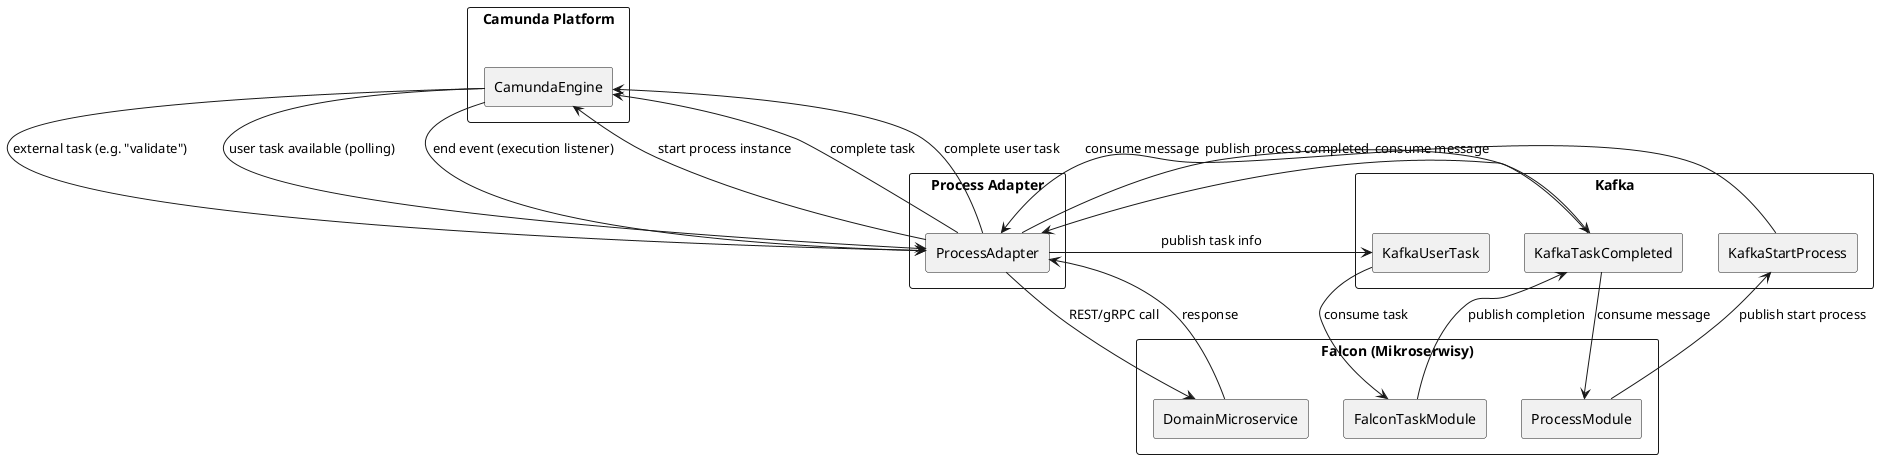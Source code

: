 @startuml
skinparam componentStyle rectangle
skinparam packageStyle rectangle

package "Camunda Platform" {
  component CamundaEngine as Camunda
}

package "Process Adapter" {
  component ProcessAdapter as Adapter
}

package "Kafka" {
  component KafkaStartProcess
  component KafkaTaskCompleted
  component KafkaUserTask
}

package "Falcon (Mikroserwisy)" {
  component ProcessModule
  component DomainMicroservice
  component FalconTaskModule
}

' Start procesu
ProcessModule --> KafkaStartProcess : publish start process
KafkaStartProcess --> Adapter : consume message

' Utworzenie instancji w Camunda
Adapter --> Camunda : start process instance

' Service Task
Camunda --> Adapter : external task (e.g. "validate")
Adapter --> DomainMicroservice : REST/gRPC call
DomainMicroservice --> Adapter : response
Adapter --> Camunda : complete task

' User Task
Camunda --> Adapter : user task available (polling)
Adapter --> KafkaUserTask : publish task info
KafkaUserTask --> FalconTaskModule : consume task
FalconTaskModule --> KafkaTaskCompleted : publish completion
KafkaTaskCompleted --> Adapter : consume message
Adapter --> Camunda : complete user task

' Zakończenie procesu
Camunda --> Adapter : end event (execution listener)
Adapter --> KafkaTaskCompleted : publish process completed
KafkaTaskCompleted --> ProcessModule : consume message

@enduml
